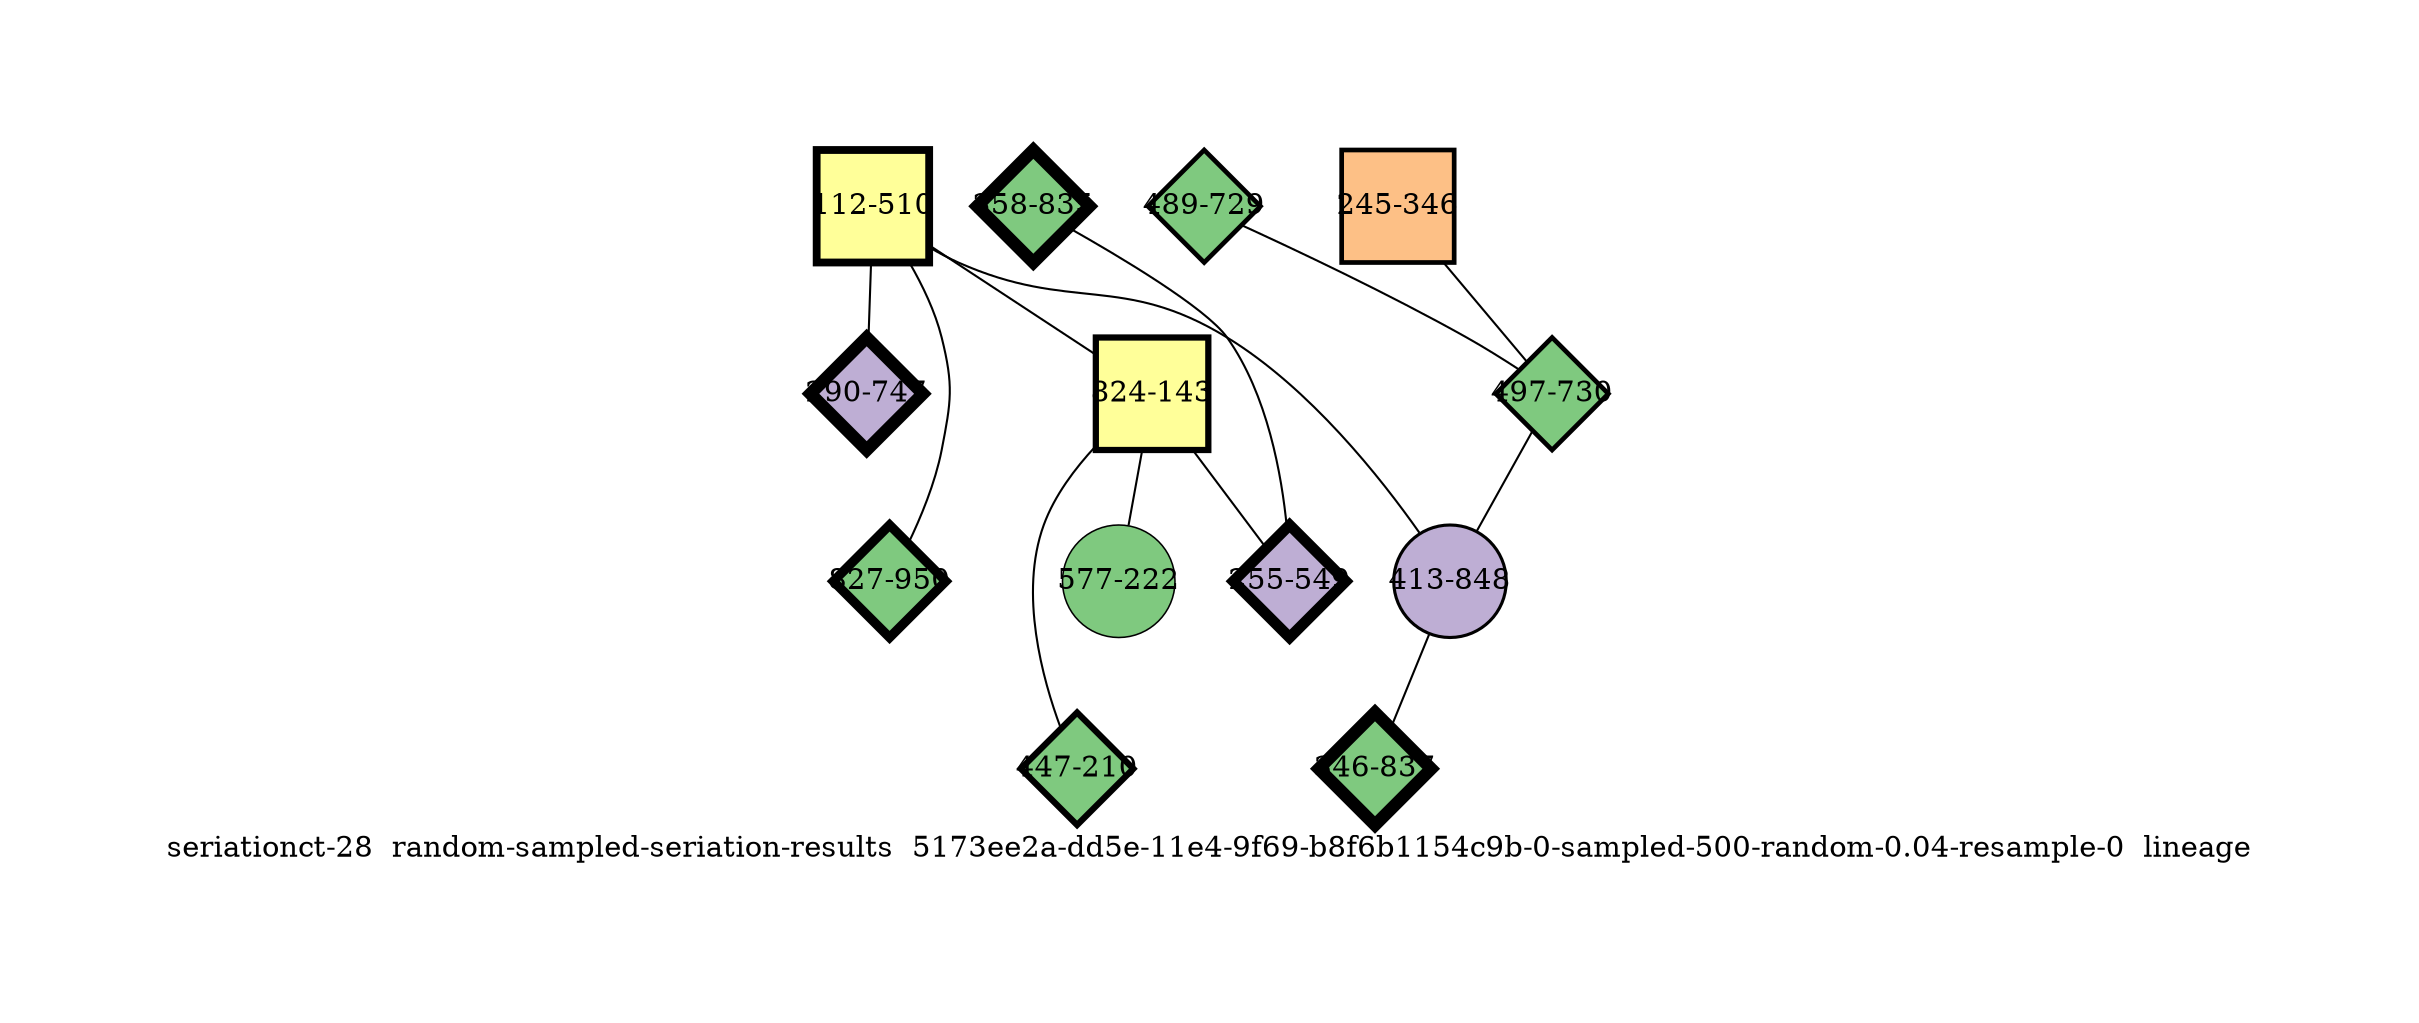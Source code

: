 strict graph "seriationct-28  random-sampled-seriation-results  5173ee2a-dd5e-11e4-9f69-b8f6b1154c9b-0-sampled-500-random-0.04-resample-0  lineage" {
labelloc=b;
ratio=auto;
pad="1.0";
label="seriationct-28  random-sampled-seriation-results  5173ee2a-dd5e-11e4-9f69-b8f6b1154c9b-0-sampled-500-random-0.04-resample-0  lineage";
node [width="0.75", style=filled, fixedsize=true, height="0.75", shape=circle, label=""];
0 [xCoordinate="510.0", appears_in_slice=5, yCoordinate="112.0", colorscheme=accent8, lineage_id=1, short_label="112-510", label="112-510", shape=square, cluster_id=3, fillcolor=4, size="500.0", id=0, penwidth="3.75"];
1 [xCoordinate="747.0", appears_in_slice=8, yCoordinate="290.0", colorscheme=accent8, lineage_id=2, short_label="290-747", label="290-747", shape=diamond, cluster_id=1, fillcolor=2, size="500.0", id=1, penwidth="6.0"];
2 [xCoordinate="729.0", appears_in_slice=3, yCoordinate="489.0", colorscheme=accent8, lineage_id=2, short_label="489-729", label="489-729", shape=diamond, cluster_id=0, fillcolor=1, size="500.0", id=2, penwidth="2.25"];
3 [xCoordinate="143.0", appears_in_slice=4, yCoordinate="824.0", colorscheme=accent8, lineage_id=1, short_label="824-143", label="824-143", shape=square, cluster_id=3, fillcolor=4, size="500.0", id=3, penwidth="3.0"];
4 [xCoordinate="346.0", appears_in_slice=3, yCoordinate="245.0", colorscheme=accent8, lineage_id=1, short_label="245-346", label="245-346", shape=square, cluster_id=2, fillcolor=3, size="500.0", id=4, penwidth="2.25"];
5 [xCoordinate="835.0", appears_in_slice=8, yCoordinate="358.0", colorscheme=accent8, lineage_id=2, short_label="358-835", label="358-835", shape=diamond, cluster_id=0, fillcolor=1, size="500.0", id=5, penwidth="6.0"];
6 [xCoordinate="222.0", appears_in_slice=1, yCoordinate="577.0", colorscheme=accent8, lineage_id=0, short_label="577-222", label="577-222", shape=circle, cluster_id=0, fillcolor=1, size="500.0", id=6, penwidth="0.75"];
7 [xCoordinate="950.0", appears_in_slice=6, yCoordinate="827.0", colorscheme=accent8, lineage_id=2, short_label="827-950", label="827-950", shape=diamond, cluster_id=0, fillcolor=1, size="500.0", id=7, penwidth="4.5"];
8 [xCoordinate="549.0", appears_in_slice=7, yCoordinate="255.0", colorscheme=accent8, lineage_id=2, short_label="255-549", label="255-549", shape=diamond, cluster_id=1, fillcolor=2, size="500.0", id=8, penwidth="5.25"];
9 [xCoordinate="730.0", appears_in_slice=3, yCoordinate="497.0", colorscheme=accent8, lineage_id=2, short_label="497-730", label="497-730", shape=diamond, cluster_id=0, fillcolor=1, size="500.0", id=11, penwidth="2.25"];
10 [xCoordinate="848.0", appears_in_slice=2, yCoordinate="413.0", colorscheme=accent8, lineage_id=0, short_label="413-848", label="413-848", shape=circle, cluster_id=1, fillcolor=2, size="500.0", id=10, penwidth="1.5"];
11 [xCoordinate="210.0", appears_in_slice=4, yCoordinate="447.0", colorscheme=accent8, lineage_id=2, short_label="447-210", label="447-210", shape=diamond, cluster_id=0, fillcolor=1, size="500.0", id=9, penwidth="3.0"];
12 [xCoordinate="837.0", appears_in_slice=8, yCoordinate="346.0", colorscheme=accent8, lineage_id=2, short_label="346-837", label="346-837", shape=diamond, cluster_id=0, fillcolor=1, size="500.0", id=12, penwidth="6.0"];
0 -- 1  [inverseweight="1.95009224154", weight="0.512796255837"];
0 -- 10  [inverseweight="2.79630862463", weight="0.357614317387"];
0 -- 3  [inverseweight="3.21332513922", weight="0.311204113083"];
0 -- 7  [inverseweight="2.52563909281", weight="0.395939389301"];
2 -- 9  [inverseweight="16.5385300414", weight="0.0604648658313"];
3 -- 8  [inverseweight="2.29958592785", weight="0.434860897299"];
3 -- 11  [inverseweight="11.5500858175", weight="0.0865794432877"];
3 -- 6  [inverseweight="2.06502290185", weight="0.484256130576"];
4 -- 9  [inverseweight="11.11935072", weight="0.0899333086237"];
5 -- 8  [inverseweight="2.78328105762", weight="0.359288185166"];
9 -- 10  [inverseweight="2.35655134081", weight="0.424348913042"];
10 -- 12  [inverseweight="2.23103153101", weight="0.448223158706"];
}
